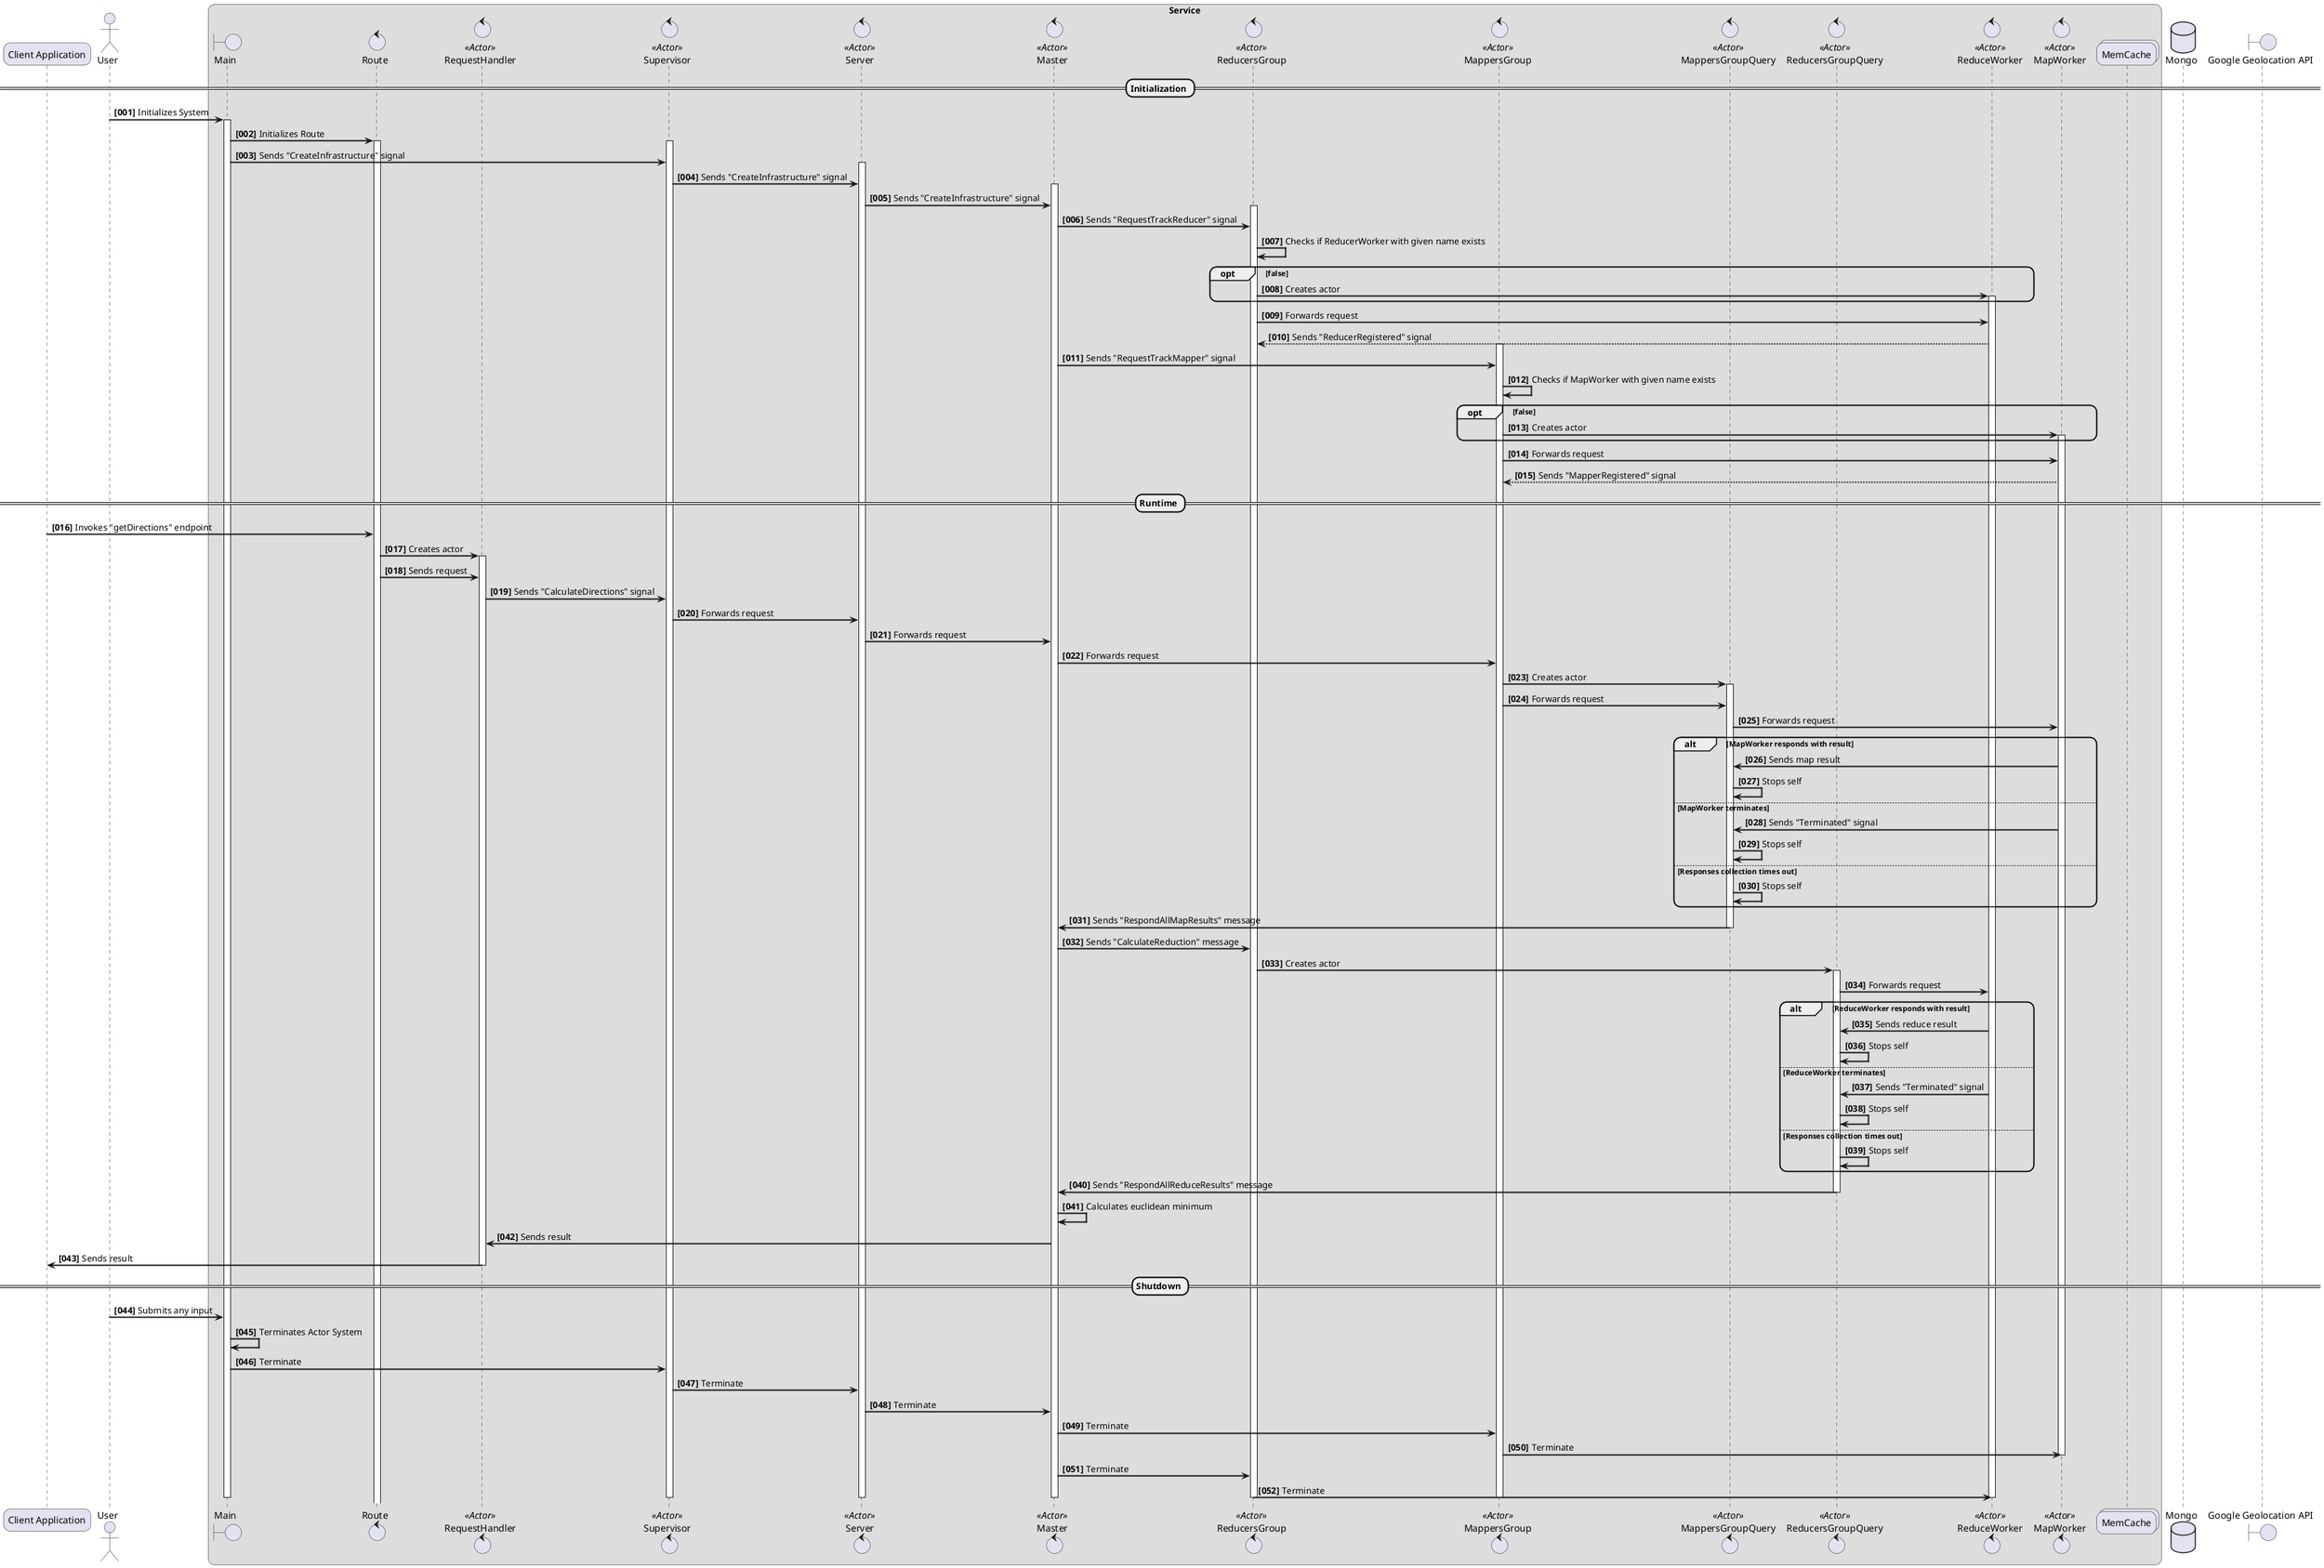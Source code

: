@startuml
skinparam sequenceArrowThickness 2
skinparam roundcorner 20

participant "Client Application" as Client
actor User
box Service
boundary Main
control Route
control RequestHandler <<Actor>>
control Supervisor <<Actor>>
control Server <<Actor>>
control Master <<Actor>>
control ReducersGroup <<Actor>>
control MappersGroup <<Actor>>
control MappersGroupQuery <<Actor>>
control ReducersGroupQuery <<Actor>>
control ReduceWorker <<Actor>>
control MapWorker <<Actor>>
collections MemCache
end box
database Mongo
boundary "Google Geolocation API" as GGA

autonumber "<b>[000]"

== Initialization ==

User -> Main : Initializes System
activate Main

Main -> Route : Initializes Route
activate Route

activate Supervisor
Main -> Supervisor : Sends "CreateInfrastructure" signal

activate Server
Supervisor -> Server : Sends "CreateInfrastructure" signal

activate Master
Server -> Master : Sends "CreateInfrastructure" signal

activate ReducersGroup
Master -> ReducersGroup : Sends "RequestTrackReducer" signal

ReducersGroup -> ReducersGroup : Checks if ReducerWorker with given name exists

opt false
ReducersGroup -> ReduceWorker : Creates actor
activate ReduceWorker
end

ReducersGroup -> ReduceWorker : Forwards request

ReduceWorker --> ReducersGroup : Sends "ReducerRegistered" signal

activate MappersGroup
Master -> MappersGroup : Sends "RequestTrackMapper" signal

MappersGroup -> MappersGroup : Checks if MapWorker with given name exists

opt false
MappersGroup -> MapWorker : Creates actor
activate MapWorker
end

MappersGroup -> MapWorker : Forwards request

MapWorker --> MappersGroup : Sends "MapperRegistered" signal

== Runtime ==

Client -> Route : Invokes "getDirections" endpoint

Route -> RequestHandler : Creates actor
activate RequestHandler
Route -> RequestHandler : Sends request

RequestHandler -> Supervisor : Sends "CalculateDirections" signal

Supervisor -> Server : Forwards request

Server -> Master : Forwards request

Master -> MappersGroup : Forwards request

MappersGroup -> MappersGroupQuery : Creates actor
activate MappersGroupQuery

MappersGroup -> MappersGroupQuery : Forwards request

MappersGroupQuery -> MapWorker : Forwards request

alt MapWorker responds with result

MapWorker -> MappersGroupQuery : Sends map result

MappersGroupQuery -> MappersGroupQuery : Stops self

else MapWorker terminates

MapWorker -> MappersGroupQuery : Sends "Terminated" signal

MappersGroupQuery -> MappersGroupQuery : Stops self

else Responses collection times out

MappersGroupQuery -> MappersGroupQuery : Stops self

end

MappersGroupQuery -> Master : Sends "RespondAllMapResults" message

deactivate MappersGroupQuery

Master -> ReducersGroup : Sends "CalculateReduction" message

ReducersGroup -> ReducersGroupQuery : Creates actor
activate ReducersGroupQuery

ReducersGroupQuery -> ReduceWorker : Forwards request

alt ReduceWorker responds with result

ReduceWorker -> ReducersGroupQuery : Sends reduce result

ReducersGroupQuery -> ReducersGroupQuery : Stops self

else ReduceWorker terminates

ReduceWorker -> ReducersGroupQuery : Sends "Terminated" signal

ReducersGroupQuery -> ReducersGroupQuery : Stops self

else Responses collection times out

ReducersGroupQuery -> ReducersGroupQuery : Stops self

end

ReducersGroupQuery -> Master : Sends "RespondAllReduceResults" message

deactivate ReducersGroupQuery

Master -> Master : Calculates euclidean minimum

Master -> RequestHandler : Sends result

RequestHandler -> Client : Sends result
deactivate RequestHandler

== Shutdown ==

User -> Main : Submits any input

Main -> Main : Terminates Actor System
Main -> Supervisor : Terminate
Supervisor -> Server : Terminate
Server -> Master : Terminate
Master -> MappersGroup : Terminate
MappersGroup -> MapWorker : Terminate
deactivate MapWorker
Master -> ReducersGroup : Terminate
ReducersGroup -> ReduceWorker : Terminate
deactivate MappersGroup
deactivate ReduceWorker
deactivate ReducersGroup
deactivate Master
deactivate Server
deactivate Supervisor
deactivate Main

@enduml